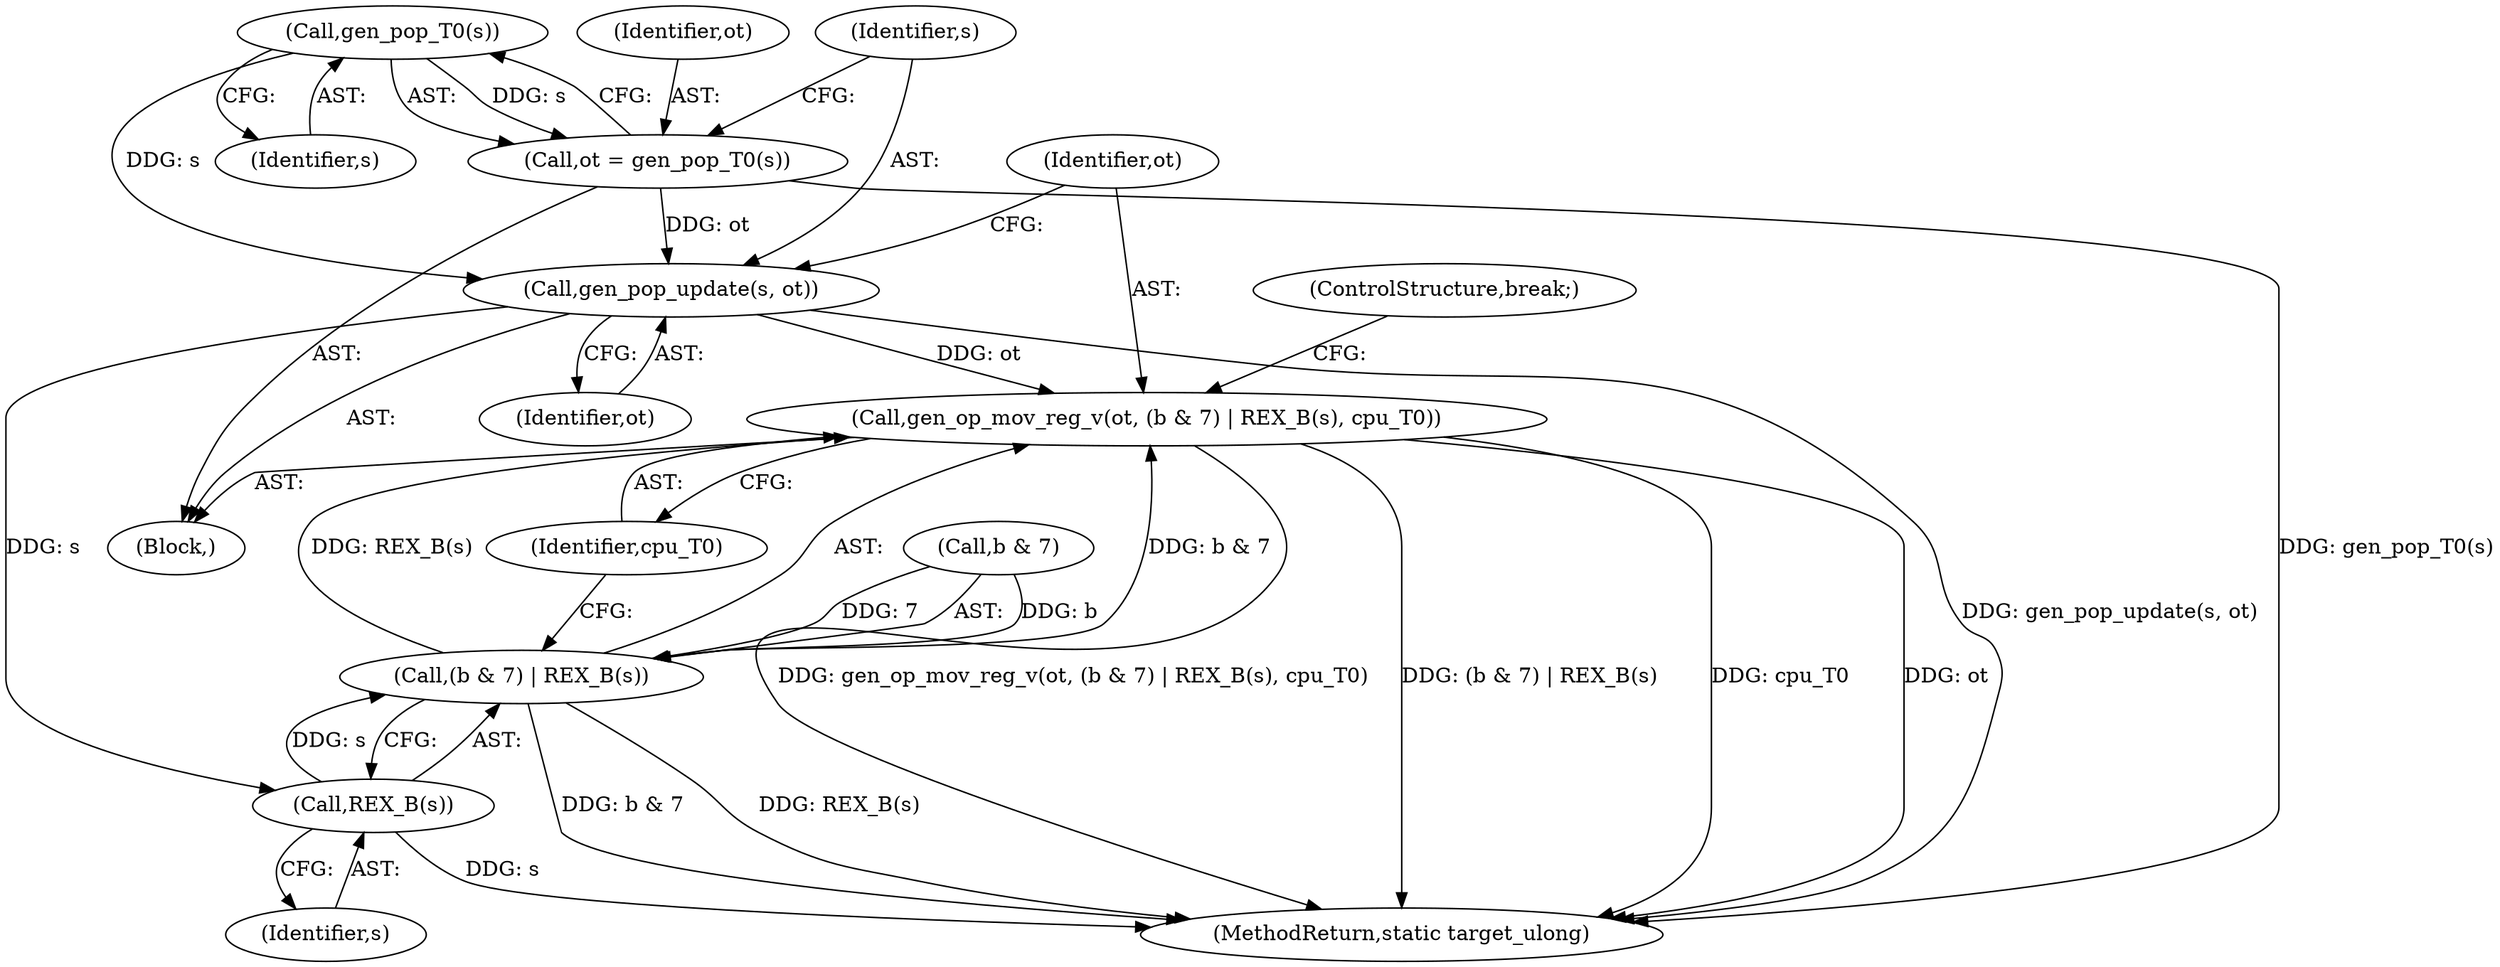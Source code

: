 digraph "0_qemu_30663fd26c0307e414622c7a8607fbc04f92ec14@pointer" {
"1003082" [label="(Call,gen_pop_T0(s))"];
"1003080" [label="(Call,ot = gen_pop_T0(s))"];
"1003084" [label="(Call,gen_pop_update(s, ot))"];
"1003087" [label="(Call,gen_op_mov_reg_v(ot, (b & 7) | REX_B(s), cpu_T0))"];
"1003093" [label="(Call,REX_B(s))"];
"1003089" [label="(Call,(b & 7) | REX_B(s))"];
"1003093" [label="(Call,REX_B(s))"];
"1003082" [label="(Call,gen_pop_T0(s))"];
"1011840" [label="(MethodReturn,static target_ulong)"];
"1003089" [label="(Call,(b & 7) | REX_B(s))"];
"1003096" [label="(ControlStructure,break;)"];
"1003094" [label="(Identifier,s)"];
"1003090" [label="(Call,b & 7)"];
"1003085" [label="(Identifier,s)"];
"1003081" [label="(Identifier,ot)"];
"1003087" [label="(Call,gen_op_mov_reg_v(ot, (b & 7) | REX_B(s), cpu_T0))"];
"1003080" [label="(Call,ot = gen_pop_T0(s))"];
"1003086" [label="(Identifier,ot)"];
"1003083" [label="(Identifier,s)"];
"1003088" [label="(Identifier,ot)"];
"1003095" [label="(Identifier,cpu_T0)"];
"1001025" [label="(Block,)"];
"1003084" [label="(Call,gen_pop_update(s, ot))"];
"1003082" -> "1003080"  [label="AST: "];
"1003082" -> "1003083"  [label="CFG: "];
"1003083" -> "1003082"  [label="AST: "];
"1003080" -> "1003082"  [label="CFG: "];
"1003082" -> "1003080"  [label="DDG: s"];
"1003082" -> "1003084"  [label="DDG: s"];
"1003080" -> "1001025"  [label="AST: "];
"1003081" -> "1003080"  [label="AST: "];
"1003085" -> "1003080"  [label="CFG: "];
"1003080" -> "1011840"  [label="DDG: gen_pop_T0(s)"];
"1003080" -> "1003084"  [label="DDG: ot"];
"1003084" -> "1001025"  [label="AST: "];
"1003084" -> "1003086"  [label="CFG: "];
"1003085" -> "1003084"  [label="AST: "];
"1003086" -> "1003084"  [label="AST: "];
"1003088" -> "1003084"  [label="CFG: "];
"1003084" -> "1011840"  [label="DDG: gen_pop_update(s, ot)"];
"1003084" -> "1003087"  [label="DDG: ot"];
"1003084" -> "1003093"  [label="DDG: s"];
"1003087" -> "1001025"  [label="AST: "];
"1003087" -> "1003095"  [label="CFG: "];
"1003088" -> "1003087"  [label="AST: "];
"1003089" -> "1003087"  [label="AST: "];
"1003095" -> "1003087"  [label="AST: "];
"1003096" -> "1003087"  [label="CFG: "];
"1003087" -> "1011840"  [label="DDG: gen_op_mov_reg_v(ot, (b & 7) | REX_B(s), cpu_T0)"];
"1003087" -> "1011840"  [label="DDG: (b & 7) | REX_B(s)"];
"1003087" -> "1011840"  [label="DDG: cpu_T0"];
"1003087" -> "1011840"  [label="DDG: ot"];
"1003089" -> "1003087"  [label="DDG: b & 7"];
"1003089" -> "1003087"  [label="DDG: REX_B(s)"];
"1003093" -> "1003089"  [label="AST: "];
"1003093" -> "1003094"  [label="CFG: "];
"1003094" -> "1003093"  [label="AST: "];
"1003089" -> "1003093"  [label="CFG: "];
"1003093" -> "1011840"  [label="DDG: s"];
"1003093" -> "1003089"  [label="DDG: s"];
"1003090" -> "1003089"  [label="AST: "];
"1003095" -> "1003089"  [label="CFG: "];
"1003089" -> "1011840"  [label="DDG: REX_B(s)"];
"1003089" -> "1011840"  [label="DDG: b & 7"];
"1003090" -> "1003089"  [label="DDG: b"];
"1003090" -> "1003089"  [label="DDG: 7"];
}

